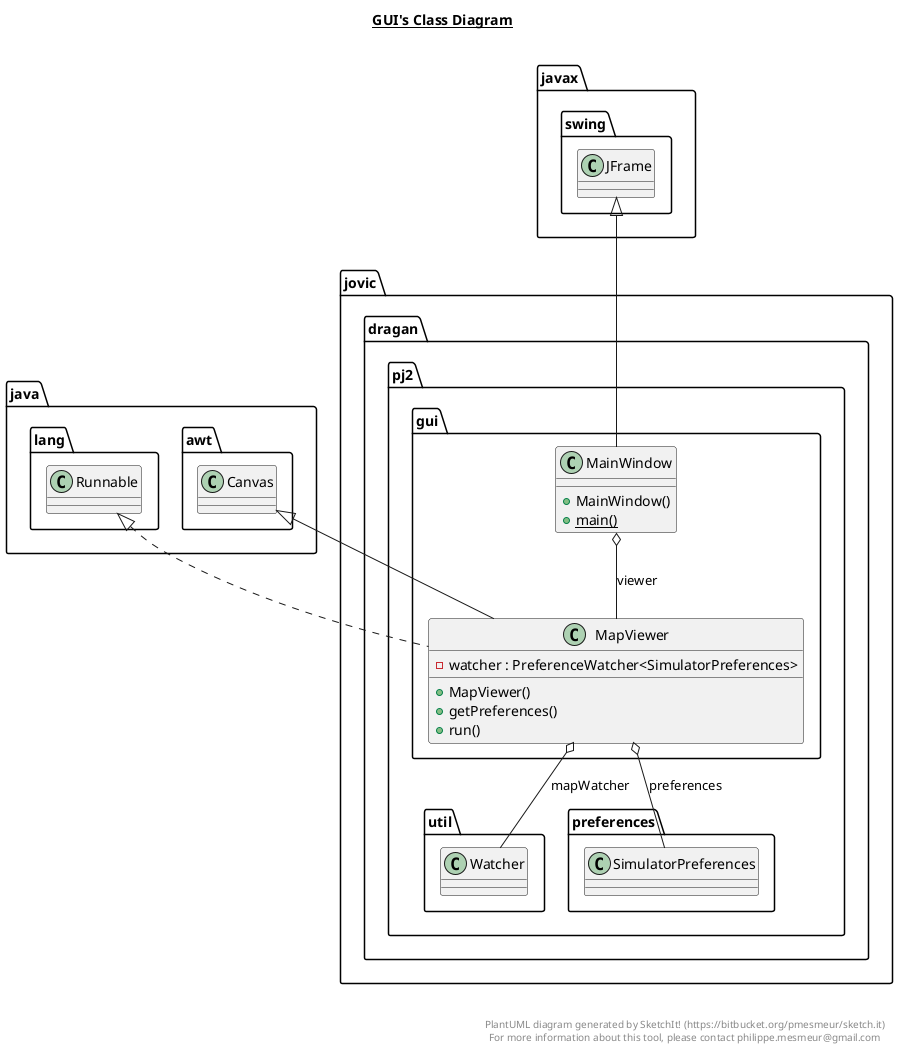 @startuml

title __GUI's Class Diagram__\n

  namespace jovic.dragan.pj2.gui {
    class jovic.dragan.pj2.gui.MainWindow {
        + MainWindow()
        {static} + main()
    }
  }
  

  namespace jovic.dragan.pj2.gui {
    class jovic.dragan.pj2.gui.MapViewer {
        - watcher : PreferenceWatcher<SimulatorPreferences>
        + MapViewer()
        + getPreferences()
        + run()
    }
  }
  

  jovic.dragan.pj2.gui.MainWindow -up-|> javax.swing.JFrame
  jovic.dragan.pj2.gui.MainWindow o-- jovic.dragan.pj2.gui.MapViewer : viewer
  jovic.dragan.pj2.gui.MapViewer .up.|> java.lang.Runnable
  jovic.dragan.pj2.gui.MapViewer -up-|> java.awt.Canvas
  jovic.dragan.pj2.gui.MapViewer o-- jovic.dragan.pj2.util.Watcher : mapWatcher
  jovic.dragan.pj2.gui.MapViewer o-- jovic.dragan.pj2.preferences.SimulatorPreferences : preferences


right footer


PlantUML diagram generated by SketchIt! (https://bitbucket.org/pmesmeur/sketch.it)
For more information about this tool, please contact philippe.mesmeur@gmail.com
endfooter

@enduml
